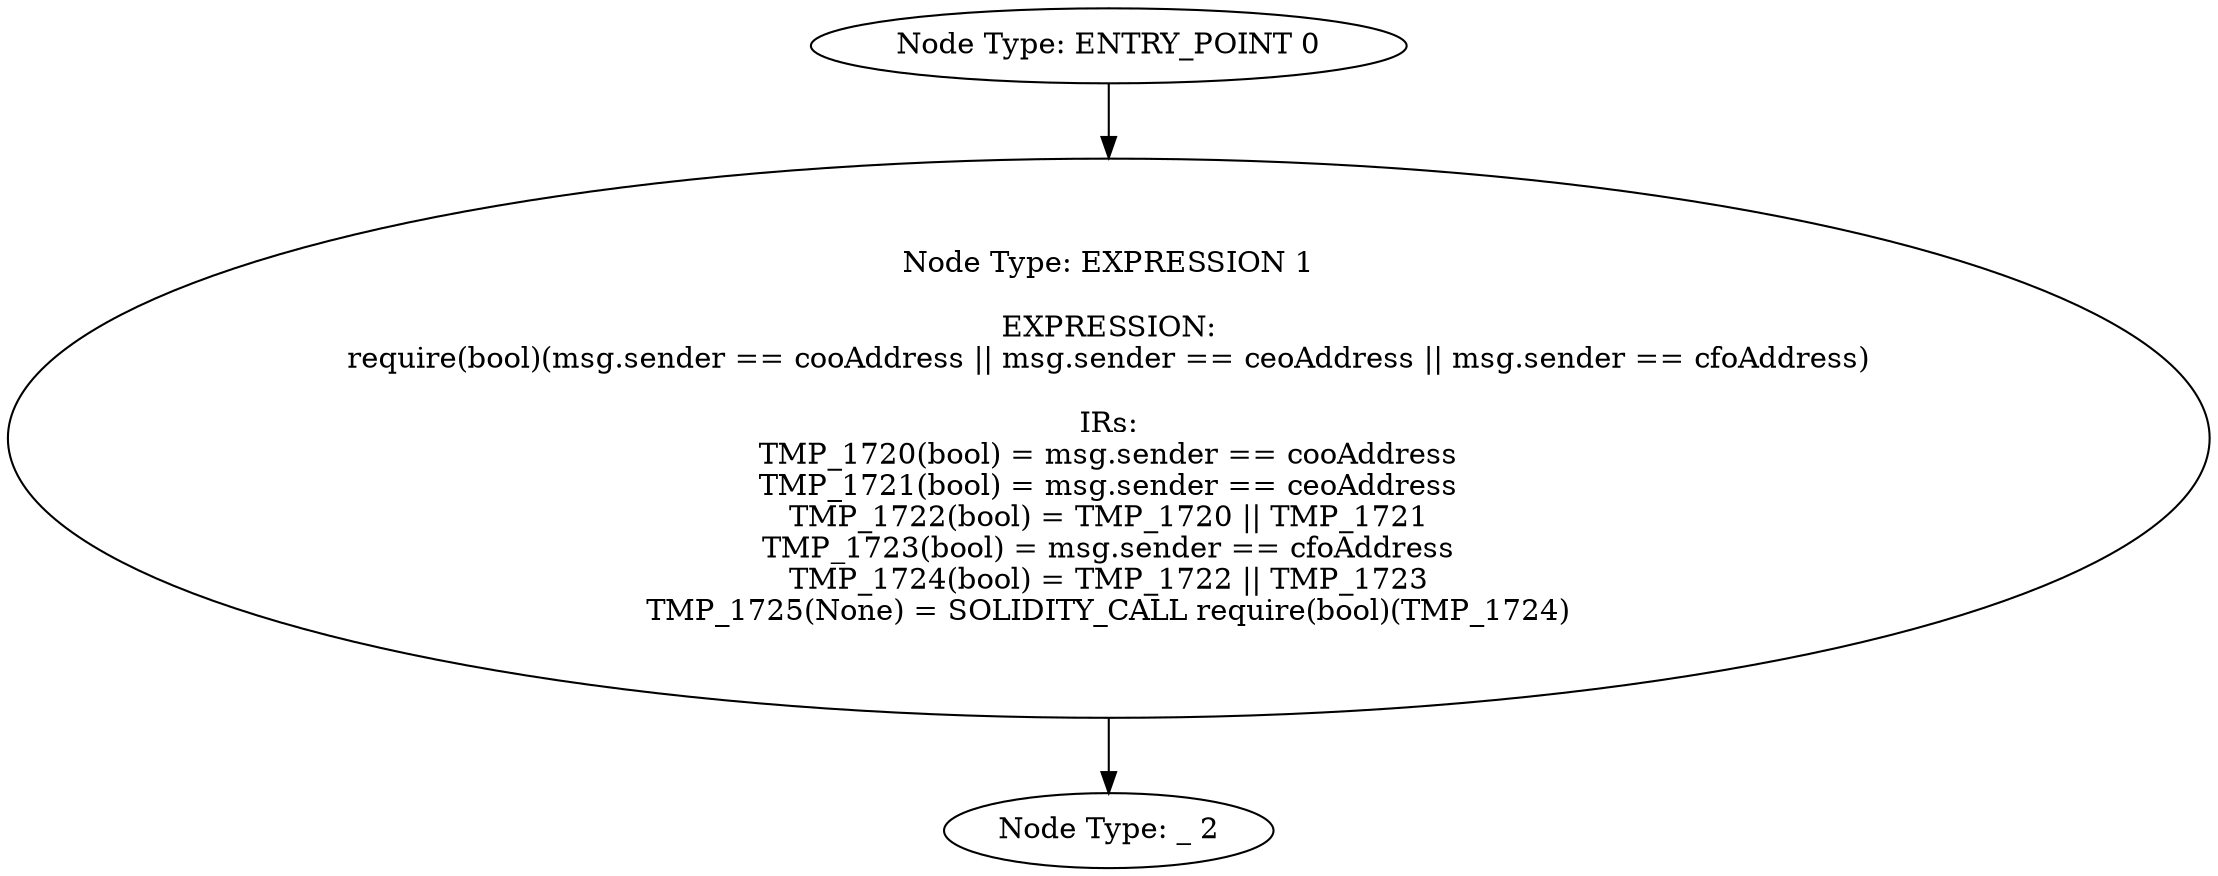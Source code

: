 digraph{
0[label="Node Type: ENTRY_POINT 0
"];
0->1;
1[label="Node Type: EXPRESSION 1

EXPRESSION:
require(bool)(msg.sender == cooAddress || msg.sender == ceoAddress || msg.sender == cfoAddress)

IRs:
TMP_1720(bool) = msg.sender == cooAddress
TMP_1721(bool) = msg.sender == ceoAddress
TMP_1722(bool) = TMP_1720 || TMP_1721
TMP_1723(bool) = msg.sender == cfoAddress
TMP_1724(bool) = TMP_1722 || TMP_1723
TMP_1725(None) = SOLIDITY_CALL require(bool)(TMP_1724)"];
1->2;
2[label="Node Type: _ 2
"];
}
